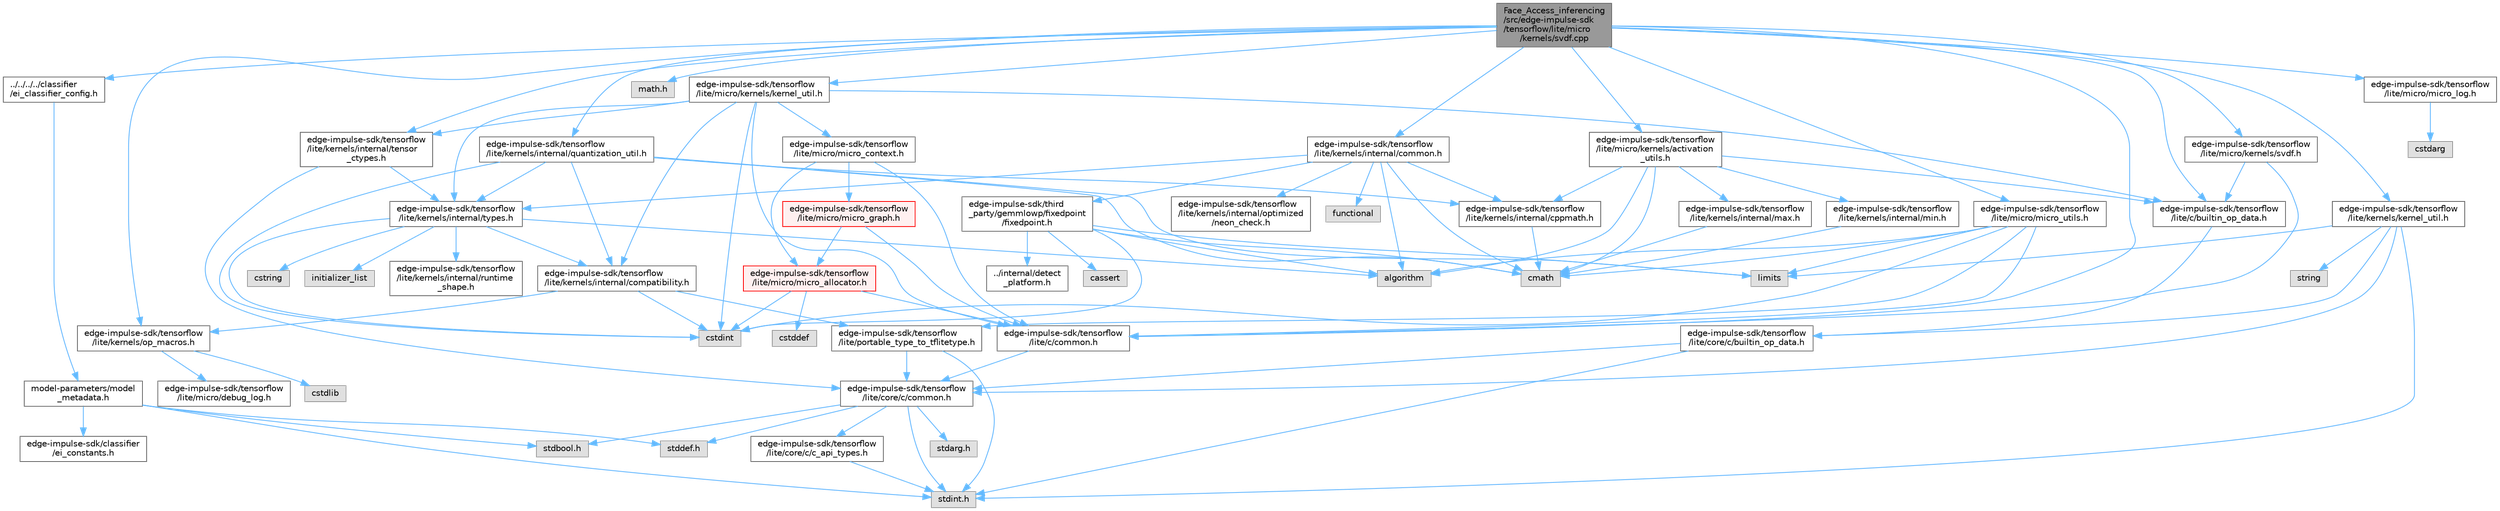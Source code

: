 digraph "Face_Access_inferencing/src/edge-impulse-sdk/tensorflow/lite/micro/kernels/svdf.cpp"
{
 // LATEX_PDF_SIZE
  bgcolor="transparent";
  edge [fontname=Helvetica,fontsize=10,labelfontname=Helvetica,labelfontsize=10];
  node [fontname=Helvetica,fontsize=10,shape=box,height=0.2,width=0.4];
  Node1 [id="Node000001",label="Face_Access_inferencing\l/src/edge-impulse-sdk\l/tensorflow/lite/micro\l/kernels/svdf.cpp",height=0.2,width=0.4,color="gray40", fillcolor="grey60", style="filled", fontcolor="black",tooltip=" "];
  Node1 -> Node2 [id="edge1_Node000001_Node000002",color="steelblue1",style="solid",tooltip=" "];
  Node2 [id="Node000002",label="../../../../classifier\l/ei_classifier_config.h",height=0.2,width=0.4,color="grey40", fillcolor="white", style="filled",URL="$ei__classifier__config_8h.html",tooltip=" "];
  Node2 -> Node3 [id="edge2_Node000002_Node000003",color="steelblue1",style="solid",tooltip=" "];
  Node3 [id="Node000003",label="model-parameters/model\l_metadata.h",height=0.2,width=0.4,color="grey40", fillcolor="white", style="filled",URL="$model__metadata_8h.html",tooltip=" "];
  Node3 -> Node4 [id="edge3_Node000003_Node000004",color="steelblue1",style="solid",tooltip=" "];
  Node4 [id="Node000004",label="stdint.h",height=0.2,width=0.4,color="grey60", fillcolor="#E0E0E0", style="filled",tooltip=" "];
  Node3 -> Node5 [id="edge4_Node000003_Node000005",color="steelblue1",style="solid",tooltip=" "];
  Node5 [id="Node000005",label="stdbool.h",height=0.2,width=0.4,color="grey60", fillcolor="#E0E0E0", style="filled",tooltip=" "];
  Node3 -> Node6 [id="edge5_Node000003_Node000006",color="steelblue1",style="solid",tooltip=" "];
  Node6 [id="Node000006",label="stddef.h",height=0.2,width=0.4,color="grey60", fillcolor="#E0E0E0", style="filled",tooltip=" "];
  Node3 -> Node7 [id="edge6_Node000003_Node000007",color="steelblue1",style="solid",tooltip=" "];
  Node7 [id="Node000007",label="edge-impulse-sdk/classifier\l/ei_constants.h",height=0.2,width=0.4,color="grey40", fillcolor="white", style="filled",URL="$ei__constants_8h.html",tooltip=" "];
  Node1 -> Node8 [id="edge7_Node000001_Node000008",color="steelblue1",style="solid",tooltip=" "];
  Node8 [id="Node000008",label="edge-impulse-sdk/tensorflow\l/lite/micro/kernels/svdf.h",height=0.2,width=0.4,color="grey40", fillcolor="white", style="filled",URL="$_face___access__inferencing_2src_2edge-impulse-sdk_2tensorflow_2lite_2micro_2kernels_2svdf_8h.html",tooltip=" "];
  Node8 -> Node9 [id="edge8_Node000008_Node000009",color="steelblue1",style="solid",tooltip=" "];
  Node9 [id="Node000009",label="edge-impulse-sdk/tensorflow\l/lite/c/builtin_op_data.h",height=0.2,width=0.4,color="grey40", fillcolor="white", style="filled",URL="$_face___access__inferencing_2src_2edge-impulse-sdk_2tensorflow_2lite_2c_2builtin__op__data_8h.html",tooltip=" "];
  Node9 -> Node10 [id="edge9_Node000009_Node000010",color="steelblue1",style="solid",tooltip=" "];
  Node10 [id="Node000010",label="edge-impulse-sdk/tensorflow\l/lite/core/c/builtin_op_data.h",height=0.2,width=0.4,color="grey40", fillcolor="white", style="filled",URL="$_face___access__inferencing_2src_2edge-impulse-sdk_2tensorflow_2lite_2core_2c_2builtin__op__data_8h.html",tooltip=" "];
  Node10 -> Node4 [id="edge10_Node000010_Node000004",color="steelblue1",style="solid",tooltip=" "];
  Node10 -> Node11 [id="edge11_Node000010_Node000011",color="steelblue1",style="solid",tooltip=" "];
  Node11 [id="Node000011",label="edge-impulse-sdk/tensorflow\l/lite/core/c/common.h",height=0.2,width=0.4,color="grey40", fillcolor="white", style="filled",URL="$_face___access__inferencing_2src_2edge-impulse-sdk_2tensorflow_2lite_2core_2c_2common_8h.html",tooltip=" "];
  Node11 -> Node12 [id="edge12_Node000011_Node000012",color="steelblue1",style="solid",tooltip=" "];
  Node12 [id="Node000012",label="stdarg.h",height=0.2,width=0.4,color="grey60", fillcolor="#E0E0E0", style="filled",tooltip=" "];
  Node11 -> Node5 [id="edge13_Node000011_Node000005",color="steelblue1",style="solid",tooltip=" "];
  Node11 -> Node6 [id="edge14_Node000011_Node000006",color="steelblue1",style="solid",tooltip=" "];
  Node11 -> Node4 [id="edge15_Node000011_Node000004",color="steelblue1",style="solid",tooltip=" "];
  Node11 -> Node13 [id="edge16_Node000011_Node000013",color="steelblue1",style="solid",tooltip=" "];
  Node13 [id="Node000013",label="edge-impulse-sdk/tensorflow\l/lite/core/c/c_api_types.h",height=0.2,width=0.4,color="grey40", fillcolor="white", style="filled",URL="$_face___access__inferencing_2src_2edge-impulse-sdk_2tensorflow_2lite_2core_2c_2c__api__types_8h.html",tooltip=" "];
  Node13 -> Node4 [id="edge17_Node000013_Node000004",color="steelblue1",style="solid",tooltip=" "];
  Node8 -> Node14 [id="edge18_Node000008_Node000014",color="steelblue1",style="solid",tooltip=" "];
  Node14 [id="Node000014",label="edge-impulse-sdk/tensorflow\l/lite/c/common.h",height=0.2,width=0.4,color="grey40", fillcolor="white", style="filled",URL="$_face___access__inferencing_2src_2edge-impulse-sdk_2tensorflow_2lite_2c_2common_8h.html",tooltip=" "];
  Node14 -> Node11 [id="edge19_Node000014_Node000011",color="steelblue1",style="solid",tooltip=" "];
  Node1 -> Node15 [id="edge20_Node000001_Node000015",color="steelblue1",style="solid",tooltip=" "];
  Node15 [id="Node000015",label="math.h",height=0.2,width=0.4,color="grey60", fillcolor="#E0E0E0", style="filled",tooltip=" "];
  Node1 -> Node9 [id="edge21_Node000001_Node000009",color="steelblue1",style="solid",tooltip=" "];
  Node1 -> Node14 [id="edge22_Node000001_Node000014",color="steelblue1",style="solid",tooltip=" "];
  Node1 -> Node16 [id="edge23_Node000001_Node000016",color="steelblue1",style="solid",tooltip=" "];
  Node16 [id="Node000016",label="edge-impulse-sdk/tensorflow\l/lite/kernels/internal/common.h",height=0.2,width=0.4,color="grey40", fillcolor="white", style="filled",URL="$_face___access__inferencing_2src_2edge-impulse-sdk_2tensorflow_2lite_2kernels_2internal_2common_8h.html",tooltip=" "];
  Node16 -> Node17 [id="edge24_Node000016_Node000017",color="steelblue1",style="solid",tooltip=" "];
  Node17 [id="Node000017",label="algorithm",height=0.2,width=0.4,color="grey60", fillcolor="#E0E0E0", style="filled",tooltip=" "];
  Node16 -> Node18 [id="edge25_Node000016_Node000018",color="steelblue1",style="solid",tooltip=" "];
  Node18 [id="Node000018",label="cmath",height=0.2,width=0.4,color="grey60", fillcolor="#E0E0E0", style="filled",tooltip=" "];
  Node16 -> Node19 [id="edge26_Node000016_Node000019",color="steelblue1",style="solid",tooltip=" "];
  Node19 [id="Node000019",label="functional",height=0.2,width=0.4,color="grey60", fillcolor="#E0E0E0", style="filled",tooltip=" "];
  Node16 -> Node20 [id="edge27_Node000016_Node000020",color="steelblue1",style="solid",tooltip=" "];
  Node20 [id="Node000020",label="edge-impulse-sdk/third\l_party/gemmlowp/fixedpoint\l/fixedpoint.h",height=0.2,width=0.4,color="grey40", fillcolor="white", style="filled",URL="$_face___access__inferencing_2src_2edge-impulse-sdk_2third__party_2gemmlowp_2fixedpoint_2fixedpoint_8h.html",tooltip=" "];
  Node20 -> Node17 [id="edge28_Node000020_Node000017",color="steelblue1",style="solid",tooltip=" "];
  Node20 -> Node21 [id="edge29_Node000020_Node000021",color="steelblue1",style="solid",tooltip=" "];
  Node21 [id="Node000021",label="cassert",height=0.2,width=0.4,color="grey60", fillcolor="#E0E0E0", style="filled",tooltip=" "];
  Node20 -> Node18 [id="edge30_Node000020_Node000018",color="steelblue1",style="solid",tooltip=" "];
  Node20 -> Node22 [id="edge31_Node000020_Node000022",color="steelblue1",style="solid",tooltip=" "];
  Node22 [id="Node000022",label="cstdint",height=0.2,width=0.4,color="grey60", fillcolor="#E0E0E0", style="filled",tooltip=" "];
  Node20 -> Node23 [id="edge32_Node000020_Node000023",color="steelblue1",style="solid",tooltip=" "];
  Node23 [id="Node000023",label="limits",height=0.2,width=0.4,color="grey60", fillcolor="#E0E0E0", style="filled",tooltip=" "];
  Node20 -> Node24 [id="edge33_Node000020_Node000024",color="steelblue1",style="solid",tooltip=" "];
  Node24 [id="Node000024",label="../internal/detect\l_platform.h",height=0.2,width=0.4,color="grey40", fillcolor="white", style="filled",URL="$_face___access__inferencing_2src_2edge-impulse-sdk_2third__party_2gemmlowp_2internal_2detect__platform_8h.html",tooltip=" "];
  Node16 -> Node25 [id="edge34_Node000016_Node000025",color="steelblue1",style="solid",tooltip=" "];
  Node25 [id="Node000025",label="edge-impulse-sdk/tensorflow\l/lite/kernels/internal/cppmath.h",height=0.2,width=0.4,color="grey40", fillcolor="white", style="filled",URL="$_face___access__inferencing_2src_2edge-impulse-sdk_2tensorflow_2lite_2kernels_2internal_2cppmath_8h.html",tooltip=" "];
  Node25 -> Node18 [id="edge35_Node000025_Node000018",color="steelblue1",style="solid",tooltip=" "];
  Node16 -> Node26 [id="edge36_Node000016_Node000026",color="steelblue1",style="solid",tooltip=" "];
  Node26 [id="Node000026",label="edge-impulse-sdk/tensorflow\l/lite/kernels/internal/optimized\l/neon_check.h",height=0.2,width=0.4,color="grey40", fillcolor="white", style="filled",URL="$_face___access__inferencing_2src_2edge-impulse-sdk_2tensorflow_2lite_2kernels_2internal_2optimized_2neon__check_8h.html",tooltip=" "];
  Node16 -> Node27 [id="edge37_Node000016_Node000027",color="steelblue1",style="solid",tooltip=" "];
  Node27 [id="Node000027",label="edge-impulse-sdk/tensorflow\l/lite/kernels/internal/types.h",height=0.2,width=0.4,color="grey40", fillcolor="white", style="filled",URL="$_face___access__inferencing_2src_2edge-impulse-sdk_2tensorflow_2lite_2kernels_2internal_2types_8h.html",tooltip=" "];
  Node27 -> Node17 [id="edge38_Node000027_Node000017",color="steelblue1",style="solid",tooltip=" "];
  Node27 -> Node22 [id="edge39_Node000027_Node000022",color="steelblue1",style="solid",tooltip=" "];
  Node27 -> Node28 [id="edge40_Node000027_Node000028",color="steelblue1",style="solid",tooltip=" "];
  Node28 [id="Node000028",label="cstring",height=0.2,width=0.4,color="grey60", fillcolor="#E0E0E0", style="filled",tooltip=" "];
  Node27 -> Node29 [id="edge41_Node000027_Node000029",color="steelblue1",style="solid",tooltip=" "];
  Node29 [id="Node000029",label="initializer_list",height=0.2,width=0.4,color="grey60", fillcolor="#E0E0E0", style="filled",tooltip=" "];
  Node27 -> Node30 [id="edge42_Node000027_Node000030",color="steelblue1",style="solid",tooltip=" "];
  Node30 [id="Node000030",label="edge-impulse-sdk/tensorflow\l/lite/kernels/internal/compatibility.h",height=0.2,width=0.4,color="grey40", fillcolor="white", style="filled",URL="$_face___access__inferencing_2src_2edge-impulse-sdk_2tensorflow_2lite_2kernels_2internal_2compatibility_8h.html",tooltip=" "];
  Node30 -> Node22 [id="edge43_Node000030_Node000022",color="steelblue1",style="solid",tooltip=" "];
  Node30 -> Node31 [id="edge44_Node000030_Node000031",color="steelblue1",style="solid",tooltip=" "];
  Node31 [id="Node000031",label="edge-impulse-sdk/tensorflow\l/lite/portable_type_to_tflitetype.h",height=0.2,width=0.4,color="grey40", fillcolor="white", style="filled",URL="$_face___access__inferencing_2src_2edge-impulse-sdk_2tensorflow_2lite_2portable__type__to__tflitetype_8h.html",tooltip=" "];
  Node31 -> Node4 [id="edge45_Node000031_Node000004",color="steelblue1",style="solid",tooltip=" "];
  Node31 -> Node11 [id="edge46_Node000031_Node000011",color="steelblue1",style="solid",tooltip=" "];
  Node30 -> Node32 [id="edge47_Node000030_Node000032",color="steelblue1",style="solid",tooltip=" "];
  Node32 [id="Node000032",label="edge-impulse-sdk/tensorflow\l/lite/kernels/op_macros.h",height=0.2,width=0.4,color="grey40", fillcolor="white", style="filled",URL="$_face___access__inferencing_2src_2edge-impulse-sdk_2tensorflow_2lite_2kernels_2op__macros_8h.html",tooltip=" "];
  Node32 -> Node33 [id="edge48_Node000032_Node000033",color="steelblue1",style="solid",tooltip=" "];
  Node33 [id="Node000033",label="edge-impulse-sdk/tensorflow\l/lite/micro/debug_log.h",height=0.2,width=0.4,color="grey40", fillcolor="white", style="filled",URL="$_face___access__inferencing_2src_2edge-impulse-sdk_2tensorflow_2lite_2micro_2debug__log_8h.html",tooltip=" "];
  Node32 -> Node34 [id="edge49_Node000032_Node000034",color="steelblue1",style="solid",tooltip=" "];
  Node34 [id="Node000034",label="cstdlib",height=0.2,width=0.4,color="grey60", fillcolor="#E0E0E0", style="filled",tooltip=" "];
  Node27 -> Node35 [id="edge50_Node000027_Node000035",color="steelblue1",style="solid",tooltip=" "];
  Node35 [id="Node000035",label="edge-impulse-sdk/tensorflow\l/lite/kernels/internal/runtime\l_shape.h",height=0.2,width=0.4,color="grey40", fillcolor="white", style="filled",URL="$_face___access__inferencing_2src_2edge-impulse-sdk_2tensorflow_2lite_2kernels_2internal_2runtime__shape_8h.html",tooltip=" "];
  Node1 -> Node36 [id="edge51_Node000001_Node000036",color="steelblue1",style="solid",tooltip=" "];
  Node36 [id="Node000036",label="edge-impulse-sdk/tensorflow\l/lite/kernels/internal/quantization_util.h",height=0.2,width=0.4,color="grey40", fillcolor="white", style="filled",URL="$_face___access__inferencing_2src_2edge-impulse-sdk_2tensorflow_2lite_2kernels_2internal_2quantization__util_8h.html",tooltip=" "];
  Node36 -> Node18 [id="edge52_Node000036_Node000018",color="steelblue1",style="solid",tooltip=" "];
  Node36 -> Node22 [id="edge53_Node000036_Node000022",color="steelblue1",style="solid",tooltip=" "];
  Node36 -> Node23 [id="edge54_Node000036_Node000023",color="steelblue1",style="solid",tooltip=" "];
  Node36 -> Node30 [id="edge55_Node000036_Node000030",color="steelblue1",style="solid",tooltip=" "];
  Node36 -> Node25 [id="edge56_Node000036_Node000025",color="steelblue1",style="solid",tooltip=" "];
  Node36 -> Node27 [id="edge57_Node000036_Node000027",color="steelblue1",style="solid",tooltip=" "];
  Node1 -> Node37 [id="edge58_Node000001_Node000037",color="steelblue1",style="solid",tooltip=" "];
  Node37 [id="Node000037",label="edge-impulse-sdk/tensorflow\l/lite/kernels/internal/tensor\l_ctypes.h",height=0.2,width=0.4,color="grey40", fillcolor="white", style="filled",URL="$_face___access__inferencing_2src_2edge-impulse-sdk_2tensorflow_2lite_2kernels_2internal_2tensor__ctypes_8h.html",tooltip=" "];
  Node37 -> Node11 [id="edge59_Node000037_Node000011",color="steelblue1",style="solid",tooltip=" "];
  Node37 -> Node27 [id="edge60_Node000037_Node000027",color="steelblue1",style="solid",tooltip=" "];
  Node1 -> Node38 [id="edge61_Node000001_Node000038",color="steelblue1",style="solid",tooltip=" "];
  Node38 [id="Node000038",label="edge-impulse-sdk/tensorflow\l/lite/kernels/kernel_util.h",height=0.2,width=0.4,color="grey40", fillcolor="white", style="filled",URL="$_face___access__inferencing_2src_2edge-impulse-sdk_2tensorflow_2lite_2kernels_2kernel__util_8h.html",tooltip=" "];
  Node38 -> Node4 [id="edge62_Node000038_Node000004",color="steelblue1",style="solid",tooltip=" "];
  Node38 -> Node23 [id="edge63_Node000038_Node000023",color="steelblue1",style="solid",tooltip=" "];
  Node38 -> Node39 [id="edge64_Node000038_Node000039",color="steelblue1",style="solid",tooltip=" "];
  Node39 [id="Node000039",label="string",height=0.2,width=0.4,color="grey60", fillcolor="#E0E0E0", style="filled",tooltip=" "];
  Node38 -> Node10 [id="edge65_Node000038_Node000010",color="steelblue1",style="solid",tooltip=" "];
  Node38 -> Node11 [id="edge66_Node000038_Node000011",color="steelblue1",style="solid",tooltip=" "];
  Node1 -> Node32 [id="edge67_Node000001_Node000032",color="steelblue1",style="solid",tooltip=" "];
  Node1 -> Node40 [id="edge68_Node000001_Node000040",color="steelblue1",style="solid",tooltip=" "];
  Node40 [id="Node000040",label="edge-impulse-sdk/tensorflow\l/lite/micro/kernels/activation\l_utils.h",height=0.2,width=0.4,color="grey40", fillcolor="white", style="filled",URL="$_face___access__inferencing_2src_2edge-impulse-sdk_2tensorflow_2lite_2micro_2kernels_2activation__utils_8h.html",tooltip=" "];
  Node40 -> Node17 [id="edge69_Node000040_Node000017",color="steelblue1",style="solid",tooltip=" "];
  Node40 -> Node18 [id="edge70_Node000040_Node000018",color="steelblue1",style="solid",tooltip=" "];
  Node40 -> Node9 [id="edge71_Node000040_Node000009",color="steelblue1",style="solid",tooltip=" "];
  Node40 -> Node25 [id="edge72_Node000040_Node000025",color="steelblue1",style="solid",tooltip=" "];
  Node40 -> Node41 [id="edge73_Node000040_Node000041",color="steelblue1",style="solid",tooltip=" "];
  Node41 [id="Node000041",label="edge-impulse-sdk/tensorflow\l/lite/kernels/internal/max.h",height=0.2,width=0.4,color="grey40", fillcolor="white", style="filled",URL="$_face___access__inferencing_2src_2edge-impulse-sdk_2tensorflow_2lite_2kernels_2internal_2max_8h.html",tooltip=" "];
  Node41 -> Node18 [id="edge74_Node000041_Node000018",color="steelblue1",style="solid",tooltip=" "];
  Node40 -> Node42 [id="edge75_Node000040_Node000042",color="steelblue1",style="solid",tooltip=" "];
  Node42 [id="Node000042",label="edge-impulse-sdk/tensorflow\l/lite/kernels/internal/min.h",height=0.2,width=0.4,color="grey40", fillcolor="white", style="filled",URL="$_face___access__inferencing_2src_2edge-impulse-sdk_2tensorflow_2lite_2kernels_2internal_2min_8h.html",tooltip=" "];
  Node42 -> Node18 [id="edge76_Node000042_Node000018",color="steelblue1",style="solid",tooltip=" "];
  Node1 -> Node43 [id="edge77_Node000001_Node000043",color="steelblue1",style="solid",tooltip=" "];
  Node43 [id="Node000043",label="edge-impulse-sdk/tensorflow\l/lite/micro/kernels/kernel_util.h",height=0.2,width=0.4,color="grey40", fillcolor="white", style="filled",URL="$_face___access__inferencing_2src_2edge-impulse-sdk_2tensorflow_2lite_2micro_2kernels_2kernel__util_8h.html",tooltip=" "];
  Node43 -> Node22 [id="edge78_Node000043_Node000022",color="steelblue1",style="solid",tooltip=" "];
  Node43 -> Node9 [id="edge79_Node000043_Node000009",color="steelblue1",style="solid",tooltip=" "];
  Node43 -> Node14 [id="edge80_Node000043_Node000014",color="steelblue1",style="solid",tooltip=" "];
  Node43 -> Node30 [id="edge81_Node000043_Node000030",color="steelblue1",style="solid",tooltip=" "];
  Node43 -> Node37 [id="edge82_Node000043_Node000037",color="steelblue1",style="solid",tooltip=" "];
  Node43 -> Node27 [id="edge83_Node000043_Node000027",color="steelblue1",style="solid",tooltip=" "];
  Node43 -> Node44 [id="edge84_Node000043_Node000044",color="steelblue1",style="solid",tooltip=" "];
  Node44 [id="Node000044",label="edge-impulse-sdk/tensorflow\l/lite/micro/micro_context.h",height=0.2,width=0.4,color="grey40", fillcolor="white", style="filled",URL="$_face___access__inferencing_2src_2edge-impulse-sdk_2tensorflow_2lite_2micro_2micro__context_8h.html",tooltip=" "];
  Node44 -> Node14 [id="edge85_Node000044_Node000014",color="steelblue1",style="solid",tooltip=" "];
  Node44 -> Node45 [id="edge86_Node000044_Node000045",color="steelblue1",style="solid",tooltip=" "];
  Node45 [id="Node000045",label="edge-impulse-sdk/tensorflow\l/lite/micro/micro_allocator.h",height=0.2,width=0.4,color="red", fillcolor="#FFF0F0", style="filled",URL="$_face___access__inferencing_2src_2edge-impulse-sdk_2tensorflow_2lite_2micro_2micro__allocator_8h.html",tooltip=" "];
  Node45 -> Node46 [id="edge87_Node000045_Node000046",color="steelblue1",style="solid",tooltip=" "];
  Node46 [id="Node000046",label="cstddef",height=0.2,width=0.4,color="grey60", fillcolor="#E0E0E0", style="filled",tooltip=" "];
  Node45 -> Node22 [id="edge88_Node000045_Node000022",color="steelblue1",style="solid",tooltip=" "];
  Node45 -> Node14 [id="edge89_Node000045_Node000014",color="steelblue1",style="solid",tooltip=" "];
  Node44 -> Node89 [id="edge90_Node000044_Node000089",color="steelblue1",style="solid",tooltip=" "];
  Node89 [id="Node000089",label="edge-impulse-sdk/tensorflow\l/lite/micro/micro_graph.h",height=0.2,width=0.4,color="red", fillcolor="#FFF0F0", style="filled",URL="$_face___access__inferencing_2src_2edge-impulse-sdk_2tensorflow_2lite_2micro_2micro__graph_8h.html",tooltip=" "];
  Node89 -> Node14 [id="edge91_Node000089_Node000014",color="steelblue1",style="solid",tooltip=" "];
  Node89 -> Node45 [id="edge92_Node000089_Node000045",color="steelblue1",style="solid",tooltip=" "];
  Node1 -> Node91 [id="edge93_Node000001_Node000091",color="steelblue1",style="solid",tooltip=" "];
  Node91 [id="Node000091",label="edge-impulse-sdk/tensorflow\l/lite/micro/micro_log.h",height=0.2,width=0.4,color="grey40", fillcolor="white", style="filled",URL="$_face___access__inferencing_2src_2edge-impulse-sdk_2tensorflow_2lite_2micro_2micro__log_8h.html",tooltip=" "];
  Node91 -> Node88 [id="edge94_Node000091_Node000088",color="steelblue1",style="solid",tooltip=" "];
  Node88 [id="Node000088",label="cstdarg",height=0.2,width=0.4,color="grey60", fillcolor="#E0E0E0", style="filled",tooltip=" "];
  Node1 -> Node92 [id="edge95_Node000001_Node000092",color="steelblue1",style="solid",tooltip=" "];
  Node92 [id="Node000092",label="edge-impulse-sdk/tensorflow\l/lite/micro/micro_utils.h",height=0.2,width=0.4,color="grey40", fillcolor="white", style="filled",URL="$_face___access__inferencing_2src_2edge-impulse-sdk_2tensorflow_2lite_2micro_2micro__utils_8h.html",tooltip=" "];
  Node92 -> Node17 [id="edge96_Node000092_Node000017",color="steelblue1",style="solid",tooltip=" "];
  Node92 -> Node18 [id="edge97_Node000092_Node000018",color="steelblue1",style="solid",tooltip=" "];
  Node92 -> Node22 [id="edge98_Node000092_Node000022",color="steelblue1",style="solid",tooltip=" "];
  Node92 -> Node31 [id="edge99_Node000092_Node000031",color="steelblue1",style="solid",tooltip=" "];
  Node92 -> Node23 [id="edge100_Node000092_Node000023",color="steelblue1",style="solid",tooltip=" "];
  Node92 -> Node14 [id="edge101_Node000092_Node000014",color="steelblue1",style="solid",tooltip=" "];
}
